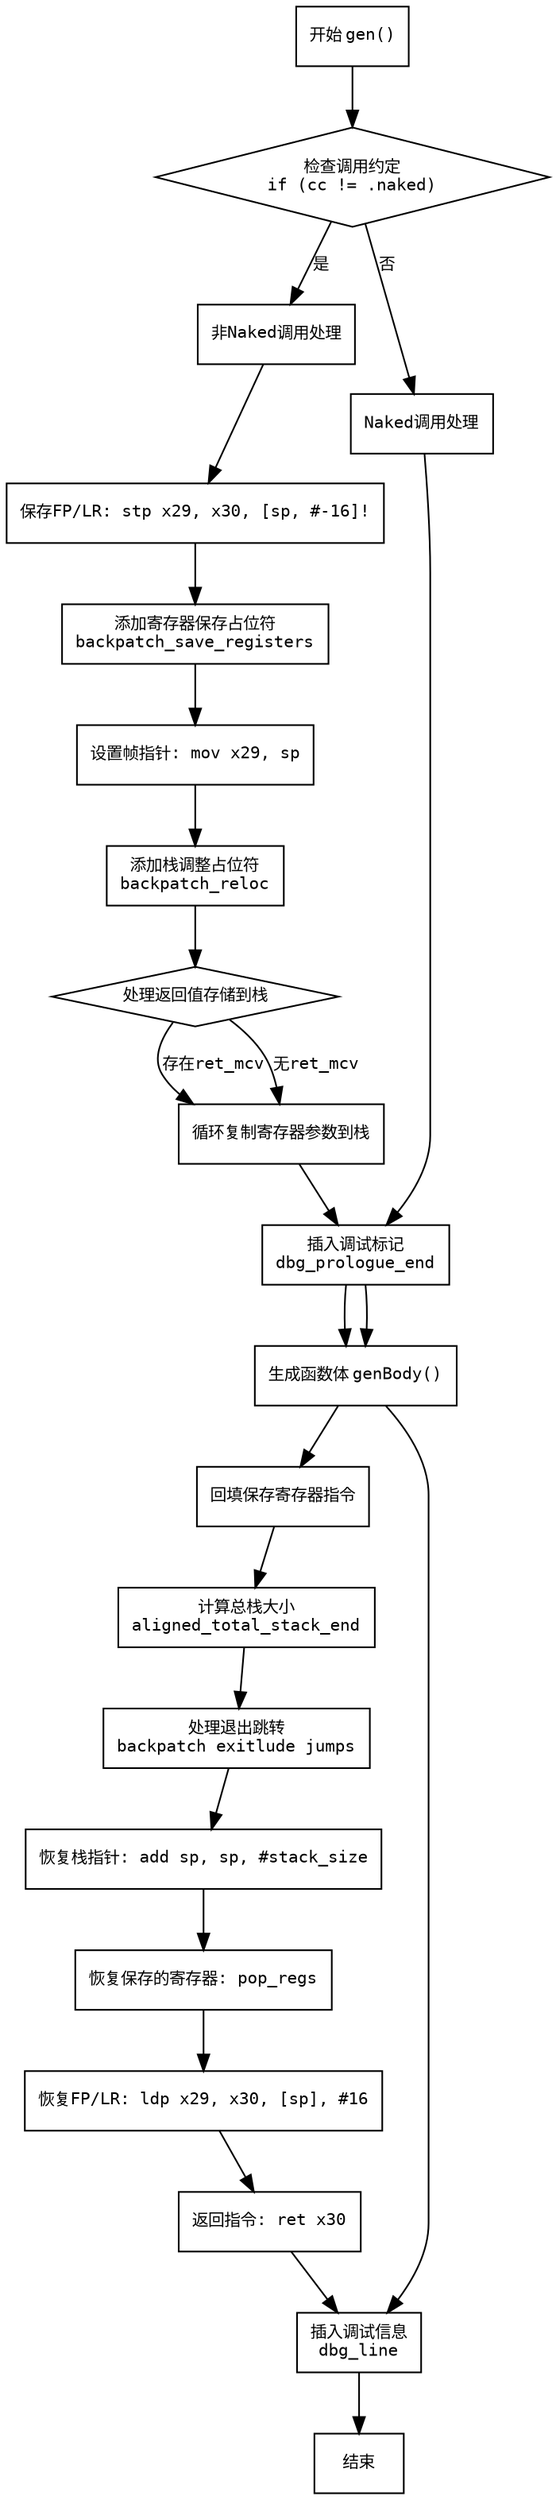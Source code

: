 
digraph flowchart {
    node [shape=rectangle, fontname="Courier", fontsize=10];
    edge [fontname="Courier", fontsize=10];

    start [label="开始 gen()"];
    check_naked [label="检查调用约定\nif (cc != .naked)", shape=diamond];
    non_naked_prologue [label="非Naked调用处理"];
    save_fp_lr [label="保存FP/LR: stp x29, x30, [sp, #-16]!"];
    backpatch_save [label="添加寄存器保存占位符\nbackpatch_save_registers"];
    mov_fp_sp [label="设置帧指针: mov x29, sp"];
    backpatch_reloc [label="添加栈调整占位符\nbackpatch_reloc"];
    handle_ret_mcv [label="处理返回值存储到栈", shape=diamond];
    copy_args [label="循环复制寄存器参数到栈"];
    dbg_prologue [label="插入调试标记\ndbg_prologue_end"];
    gen_body [label="生成函数体 genBody()"];
    backpatch_regs [label="回填保存寄存器指令"];
    calc_stack [label="计算总栈大小\naligned_total_stack_end"];
    handle_exitlude [label="处理退出跳转\nbackpatch exitlude jumps"];
    restore_stack [label="恢复栈指针: add sp, sp, #stack_size"];
    pop_regs [label="恢复保存的寄存器: pop_regs"];
    restore_fp_lr [label="恢复FP/LR: ldp x29, x30, [sp], #16"];
    ret_lr [label="返回指令: ret x30"];
    naked_prologue [label="Naked调用处理"];
    dbg_line [label="插入调试信息\ndbg_line"];
    end [label="结束"];

    start -> check_naked;
    
    check_naked -> non_naked_prologue [label="是"];
    check_naked -> naked_prologue [label="否"];
    
    non_naked_prologue -> save_fp_lr;
    save_fp_lr -> backpatch_save;
    backpatch_save -> mov_fp_sp;
    mov_fp_sp -> backpatch_reloc;
    backpatch_reloc -> handle_ret_mcv;
    
    handle_ret_mcv -> copy_args [label="存在ret_mcv"];
    handle_ret_mcv -> copy_args [label="无ret_mcv"];
    
    copy_args -> dbg_prologue;
    dbg_prologue -> gen_body;
    gen_body -> backpatch_regs;
    backpatch_regs -> calc_stack;
    calc_stack -> handle_exitlude;
    handle_exitlude -> restore_stack;
    restore_stack -> pop_regs;
    pop_regs -> restore_fp_lr;
    restore_fp_lr -> ret_lr;
    ret_lr -> dbg_line;
    
    naked_prologue -> dbg_prologue;
    dbg_prologue -> gen_body;
    gen_body -> dbg_line;
    
    dbg_line -> end;
}
